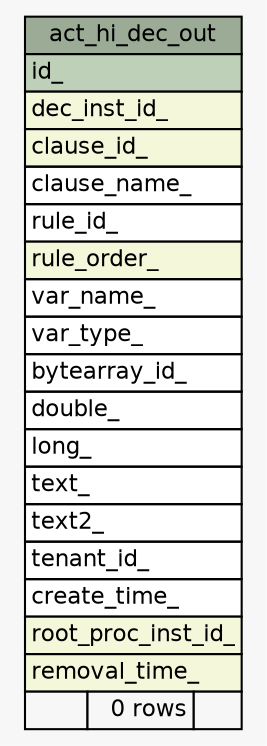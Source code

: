 // dot 2.43.0 on Linux 6.8.0-1017-azure
// SchemaSpy rev Unknown
digraph "act_hi_dec_out" {
  graph [
    rankdir="RL"
    bgcolor="#f7f7f7"
    nodesep="0.18"
    ranksep="0.46"
    fontname="Helvetica"
    fontsize="11"
  ];
  node [
    fontname="Helvetica"
    fontsize="11"
    shape="plaintext"
  ];
  edge [
    arrowsize="0.8"
  ];
  "act_hi_dec_out" [
    label=<
    <TABLE BORDER="0" CELLBORDER="1" CELLSPACING="0" BGCOLOR="#ffffff">
      <TR><TD COLSPAN="3" BGCOLOR="#9bab96" ALIGN="CENTER">act_hi_dec_out</TD></TR>
      <TR><TD PORT="id_" COLSPAN="3" BGCOLOR="#bed1b8" ALIGN="LEFT">id_</TD></TR>
      <TR><TD PORT="dec_inst_id_" COLSPAN="3" BGCOLOR="#f4f7da" ALIGN="LEFT">dec_inst_id_</TD></TR>
      <TR><TD PORT="clause_id_" COLSPAN="3" BGCOLOR="#f4f7da" ALIGN="LEFT">clause_id_</TD></TR>
      <TR><TD PORT="clause_name_" COLSPAN="3" ALIGN="LEFT">clause_name_</TD></TR>
      <TR><TD PORT="rule_id_" COLSPAN="3" ALIGN="LEFT">rule_id_</TD></TR>
      <TR><TD PORT="rule_order_" COLSPAN="3" BGCOLOR="#f4f7da" ALIGN="LEFT">rule_order_</TD></TR>
      <TR><TD PORT="var_name_" COLSPAN="3" ALIGN="LEFT">var_name_</TD></TR>
      <TR><TD PORT="var_type_" COLSPAN="3" ALIGN="LEFT">var_type_</TD></TR>
      <TR><TD PORT="bytearray_id_" COLSPAN="3" ALIGN="LEFT">bytearray_id_</TD></TR>
      <TR><TD PORT="double_" COLSPAN="3" ALIGN="LEFT">double_</TD></TR>
      <TR><TD PORT="long_" COLSPAN="3" ALIGN="LEFT">long_</TD></TR>
      <TR><TD PORT="text_" COLSPAN="3" ALIGN="LEFT">text_</TD></TR>
      <TR><TD PORT="text2_" COLSPAN="3" ALIGN="LEFT">text2_</TD></TR>
      <TR><TD PORT="tenant_id_" COLSPAN="3" ALIGN="LEFT">tenant_id_</TD></TR>
      <TR><TD PORT="create_time_" COLSPAN="3" ALIGN="LEFT">create_time_</TD></TR>
      <TR><TD PORT="root_proc_inst_id_" COLSPAN="3" BGCOLOR="#f4f7da" ALIGN="LEFT">root_proc_inst_id_</TD></TR>
      <TR><TD PORT="removal_time_" COLSPAN="3" BGCOLOR="#f4f7da" ALIGN="LEFT">removal_time_</TD></TR>
      <TR><TD ALIGN="LEFT" BGCOLOR="#f7f7f7">  </TD><TD ALIGN="RIGHT" BGCOLOR="#f7f7f7">0 rows</TD><TD ALIGN="RIGHT" BGCOLOR="#f7f7f7">  </TD></TR>
    </TABLE>>
    URL="tables/act_hi_dec_out.html"
    tooltip="act_hi_dec_out"
  ];
}
